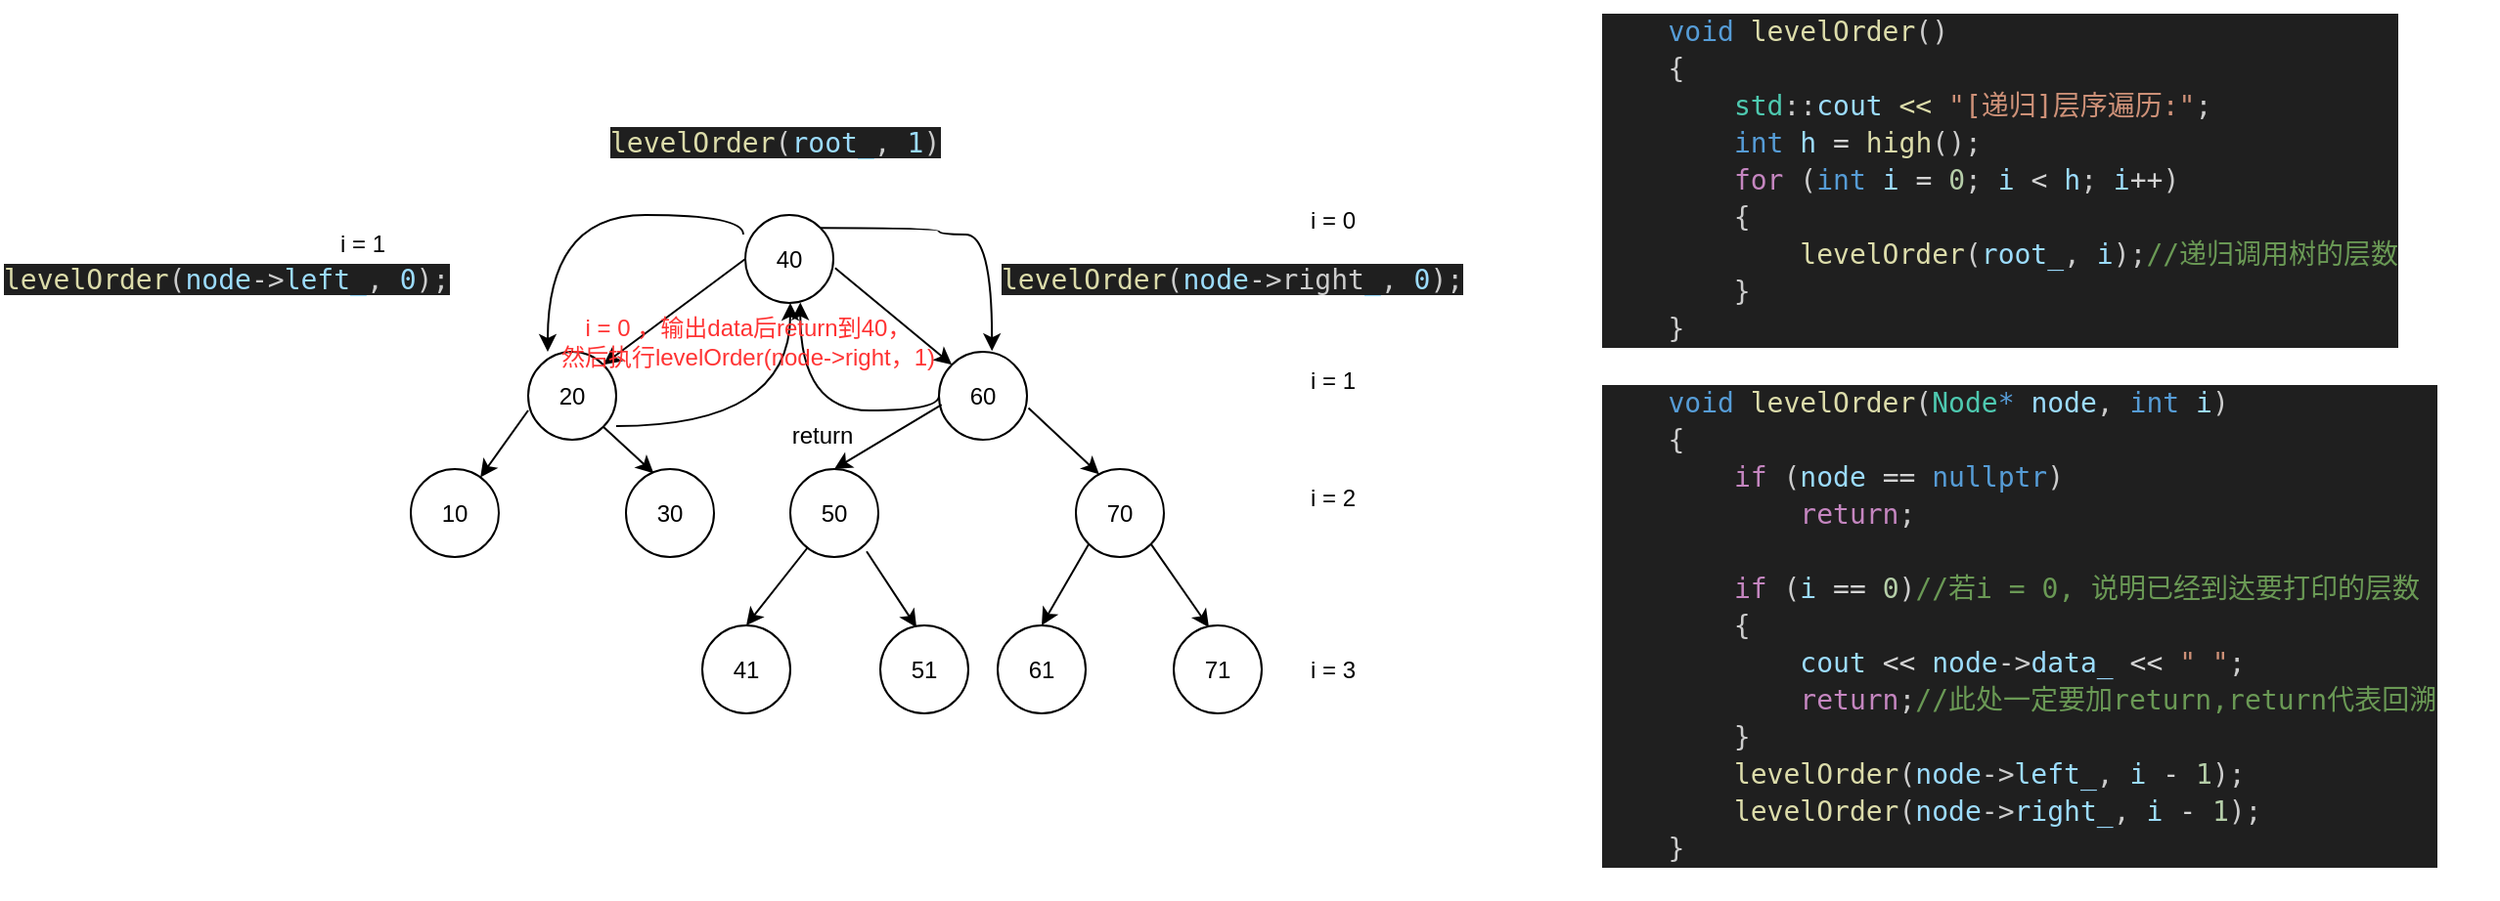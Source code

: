 <mxfile version="24.4.10" type="github">
  <diagram name="第 1 页" id="P5-lSONUULu1LoxW8iHf">
    <mxGraphModel dx="605" dy="458" grid="1" gridSize="10" guides="1" tooltips="1" connect="1" arrows="1" fold="1" page="1" pageScale="1" pageWidth="827" pageHeight="1169" math="0" shadow="0">
      <root>
        <mxCell id="0" />
        <mxCell id="1" parent="0" />
        <mxCell id="RpsYenx0_dI0s8Mq8G7Q-1" value="40" style="ellipse;whiteSpace=wrap;html=1;aspect=fixed;" vertex="1" parent="1">
          <mxGeometry x="391" y="500" width="45" height="45" as="geometry" />
        </mxCell>
        <mxCell id="RpsYenx0_dI0s8Mq8G7Q-2" value="20" style="ellipse;whiteSpace=wrap;html=1;aspect=fixed;" vertex="1" parent="1">
          <mxGeometry x="280" y="570" width="45" height="45" as="geometry" />
        </mxCell>
        <mxCell id="RpsYenx0_dI0s8Mq8G7Q-3" value="60" style="ellipse;whiteSpace=wrap;html=1;aspect=fixed;" vertex="1" parent="1">
          <mxGeometry x="490" y="570" width="45" height="45" as="geometry" />
        </mxCell>
        <mxCell id="RpsYenx0_dI0s8Mq8G7Q-4" value="10" style="ellipse;whiteSpace=wrap;html=1;aspect=fixed;" vertex="1" parent="1">
          <mxGeometry x="220" y="630" width="45" height="45" as="geometry" />
        </mxCell>
        <mxCell id="RpsYenx0_dI0s8Mq8G7Q-5" value="30" style="ellipse;whiteSpace=wrap;html=1;aspect=fixed;" vertex="1" parent="1">
          <mxGeometry x="330" y="630" width="45" height="45" as="geometry" />
        </mxCell>
        <mxCell id="RpsYenx0_dI0s8Mq8G7Q-6" value="50" style="ellipse;whiteSpace=wrap;html=1;aspect=fixed;" vertex="1" parent="1">
          <mxGeometry x="414" y="630" width="45" height="45" as="geometry" />
        </mxCell>
        <mxCell id="RpsYenx0_dI0s8Mq8G7Q-7" value="70" style="ellipse;whiteSpace=wrap;html=1;aspect=fixed;" vertex="1" parent="1">
          <mxGeometry x="560" y="630" width="45" height="45" as="geometry" />
        </mxCell>
        <mxCell id="RpsYenx0_dI0s8Mq8G7Q-8" value="41" style="ellipse;whiteSpace=wrap;html=1;aspect=fixed;" vertex="1" parent="1">
          <mxGeometry x="369" y="710" width="45" height="45" as="geometry" />
        </mxCell>
        <mxCell id="RpsYenx0_dI0s8Mq8G7Q-9" value="51" style="ellipse;whiteSpace=wrap;html=1;aspect=fixed;" vertex="1" parent="1">
          <mxGeometry x="460" y="710" width="45" height="45" as="geometry" />
        </mxCell>
        <mxCell id="RpsYenx0_dI0s8Mq8G7Q-10" value="61" style="ellipse;whiteSpace=wrap;html=1;aspect=fixed;" vertex="1" parent="1">
          <mxGeometry x="520" y="710" width="45" height="45" as="geometry" />
        </mxCell>
        <mxCell id="RpsYenx0_dI0s8Mq8G7Q-11" value="71" style="ellipse;whiteSpace=wrap;html=1;aspect=fixed;" vertex="1" parent="1">
          <mxGeometry x="610" y="710" width="45" height="45" as="geometry" />
        </mxCell>
        <mxCell id="RpsYenx0_dI0s8Mq8G7Q-13" value="" style="endArrow=classic;html=1;rounded=0;entryX=1;entryY=0;entryDx=0;entryDy=0;exitX=0;exitY=0.5;exitDx=0;exitDy=0;" edge="1" parent="1" source="RpsYenx0_dI0s8Mq8G7Q-1" target="RpsYenx0_dI0s8Mq8G7Q-2">
          <mxGeometry width="50" height="50" relative="1" as="geometry">
            <mxPoint x="390" y="530" as="sourcePoint" />
            <mxPoint x="340" y="510" as="targetPoint" />
          </mxGeometry>
        </mxCell>
        <mxCell id="RpsYenx0_dI0s8Mq8G7Q-16" value="" style="endArrow=classic;html=1;rounded=0;" edge="1" parent="1" target="RpsYenx0_dI0s8Mq8G7Q-4">
          <mxGeometry width="50" height="50" relative="1" as="geometry">
            <mxPoint x="280" y="600" as="sourcePoint" />
            <mxPoint x="208" y="647" as="targetPoint" />
          </mxGeometry>
        </mxCell>
        <mxCell id="RpsYenx0_dI0s8Mq8G7Q-17" value="" style="endArrow=classic;html=1;rounded=0;exitX=1;exitY=1;exitDx=0;exitDy=0;entryX=0.314;entryY=0.047;entryDx=0;entryDy=0;entryPerimeter=0;" edge="1" parent="1" source="RpsYenx0_dI0s8Mq8G7Q-2" target="RpsYenx0_dI0s8Mq8G7Q-5">
          <mxGeometry width="50" height="50" relative="1" as="geometry">
            <mxPoint x="290" y="610" as="sourcePoint" />
            <mxPoint x="266" y="644" as="targetPoint" />
          </mxGeometry>
        </mxCell>
        <mxCell id="RpsYenx0_dI0s8Mq8G7Q-18" value="" style="endArrow=classic;html=1;rounded=0;entryX=0;entryY=0;entryDx=0;entryDy=0;exitX=1.02;exitY=0.602;exitDx=0;exitDy=0;exitPerimeter=0;" edge="1" parent="1" source="RpsYenx0_dI0s8Mq8G7Q-1" target="RpsYenx0_dI0s8Mq8G7Q-3">
          <mxGeometry width="50" height="50" relative="1" as="geometry">
            <mxPoint x="400" y="540" as="sourcePoint" />
            <mxPoint x="328" y="587" as="targetPoint" />
          </mxGeometry>
        </mxCell>
        <mxCell id="RpsYenx0_dI0s8Mq8G7Q-19" value="" style="endArrow=classic;html=1;rounded=0;entryX=0.5;entryY=0;entryDx=0;entryDy=0;exitX=0.03;exitY=0.602;exitDx=0;exitDy=0;exitPerimeter=0;" edge="1" parent="1" source="RpsYenx0_dI0s8Mq8G7Q-3" target="RpsYenx0_dI0s8Mq8G7Q-6">
          <mxGeometry width="50" height="50" relative="1" as="geometry">
            <mxPoint x="447" y="537" as="sourcePoint" />
            <mxPoint x="506" y="583" as="targetPoint" />
          </mxGeometry>
        </mxCell>
        <mxCell id="RpsYenx0_dI0s8Mq8G7Q-20" value="" style="endArrow=classic;html=1;rounded=0;entryX=0.264;entryY=0.059;entryDx=0;entryDy=0;exitX=1.017;exitY=0.64;exitDx=0;exitDy=0;exitPerimeter=0;entryPerimeter=0;" edge="1" parent="1" source="RpsYenx0_dI0s8Mq8G7Q-3" target="RpsYenx0_dI0s8Mq8G7Q-7">
          <mxGeometry width="50" height="50" relative="1" as="geometry">
            <mxPoint x="501" y="607" as="sourcePoint" />
            <mxPoint x="447" y="640" as="targetPoint" />
          </mxGeometry>
        </mxCell>
        <mxCell id="RpsYenx0_dI0s8Mq8G7Q-21" value="" style="endArrow=classic;html=1;rounded=0;entryX=0.5;entryY=0;entryDx=0;entryDy=0;exitX=0.03;exitY=0.602;exitDx=0;exitDy=0;exitPerimeter=0;" edge="1" parent="1" target="RpsYenx0_dI0s8Mq8G7Q-8">
          <mxGeometry width="50" height="50" relative="1" as="geometry">
            <mxPoint x="423" y="670" as="sourcePoint" />
            <mxPoint x="369" y="703" as="targetPoint" />
          </mxGeometry>
        </mxCell>
        <mxCell id="RpsYenx0_dI0s8Mq8G7Q-22" value="" style="endArrow=classic;html=1;rounded=0;entryX=0.412;entryY=0.022;entryDx=0;entryDy=0;exitX=0.867;exitY=0.936;exitDx=0;exitDy=0;exitPerimeter=0;entryPerimeter=0;" edge="1" parent="1" source="RpsYenx0_dI0s8Mq8G7Q-6" target="RpsYenx0_dI0s8Mq8G7Q-9">
          <mxGeometry width="50" height="50" relative="1" as="geometry">
            <mxPoint x="433" y="680" as="sourcePoint" />
            <mxPoint x="402" y="720" as="targetPoint" />
          </mxGeometry>
        </mxCell>
        <mxCell id="RpsYenx0_dI0s8Mq8G7Q-23" value="" style="endArrow=classic;html=1;rounded=0;entryX=0.5;entryY=0;entryDx=0;entryDy=0;exitX=0;exitY=1;exitDx=0;exitDy=0;" edge="1" parent="1" source="RpsYenx0_dI0s8Mq8G7Q-7" target="RpsYenx0_dI0s8Mq8G7Q-10">
          <mxGeometry width="50" height="50" relative="1" as="geometry">
            <mxPoint x="560" y="660" as="sourcePoint" />
            <mxPoint x="529" y="700" as="targetPoint" />
          </mxGeometry>
        </mxCell>
        <mxCell id="RpsYenx0_dI0s8Mq8G7Q-24" value="" style="endArrow=classic;html=1;rounded=0;entryX=0.4;entryY=0.022;entryDx=0;entryDy=0;exitX=1;exitY=1;exitDx=0;exitDy=0;entryPerimeter=0;" edge="1" parent="1" source="RpsYenx0_dI0s8Mq8G7Q-7" target="RpsYenx0_dI0s8Mq8G7Q-11">
          <mxGeometry width="50" height="50" relative="1" as="geometry">
            <mxPoint x="577" y="678" as="sourcePoint" />
            <mxPoint x="553" y="720" as="targetPoint" />
          </mxGeometry>
        </mxCell>
        <mxCell id="RpsYenx0_dI0s8Mq8G7Q-27" value="" style="group" vertex="1" connectable="0" parent="1">
          <mxGeometry x="827" y="390" width="460" height="460" as="geometry" />
        </mxCell>
        <mxCell id="RpsYenx0_dI0s8Mq8G7Q-25" value="&lt;div style=&quot;color: #cccccc;background-color: #1f1f1f;font-family: &#39;JetBrains Mono&#39;, &#39;Droid Sans Mono&#39;, &#39;monospace&#39;, monospace;font-weight: normal;font-size: 14px;line-height: 19px;white-space: pre;&quot;&gt;&lt;div&gt;&lt;span style=&quot;color: #cccccc;&quot;&gt;    &lt;/span&gt;&lt;span style=&quot;color: #569cd6;&quot;&gt;void&lt;/span&gt;&lt;span style=&quot;color: #cccccc;&quot;&gt; &lt;/span&gt;&lt;span style=&quot;color: #dcdcaa;&quot;&gt;levelOrder&lt;/span&gt;&lt;span style=&quot;color: #cccccc;&quot;&gt;(&lt;/span&gt;&lt;span style=&quot;color: #4ec9b0;&quot;&gt;Node&lt;/span&gt;&lt;span style=&quot;color: #569cd6;&quot;&gt;*&lt;/span&gt;&lt;span style=&quot;color: #cccccc;&quot;&gt; &lt;/span&gt;&lt;span style=&quot;color: #9cdcfe;&quot;&gt;node&lt;/span&gt;&lt;span style=&quot;color: #cccccc;&quot;&gt;, &lt;/span&gt;&lt;span style=&quot;color: #569cd6;&quot;&gt;int&lt;/span&gt;&lt;span style=&quot;color: #cccccc;&quot;&gt; &lt;/span&gt;&lt;span style=&quot;color: #9cdcfe;&quot;&gt;i&lt;/span&gt;&lt;span style=&quot;color: #cccccc;&quot;&gt;)&lt;/span&gt;&lt;/div&gt;&lt;div&gt;&lt;span style=&quot;color: #cccccc;&quot;&gt;    {&lt;/span&gt;&lt;/div&gt;&lt;div&gt;&lt;span style=&quot;color: #cccccc;&quot;&gt;        &lt;/span&gt;&lt;span style=&quot;color: #c586c0;&quot;&gt;if&lt;/span&gt;&lt;span style=&quot;color: #cccccc;&quot;&gt; (&lt;/span&gt;&lt;span style=&quot;color: #9cdcfe;&quot;&gt;node&lt;/span&gt;&lt;span style=&quot;color: #cccccc;&quot;&gt; &lt;/span&gt;&lt;span style=&quot;color: #d4d4d4;&quot;&gt;==&lt;/span&gt;&lt;span style=&quot;color: #cccccc;&quot;&gt; &lt;/span&gt;&lt;span style=&quot;color: #569cd6;&quot;&gt;nullptr&lt;/span&gt;&lt;span style=&quot;color: #cccccc;&quot;&gt;)&lt;/span&gt;&lt;/div&gt;&lt;div&gt;&lt;span style=&quot;color: #cccccc;&quot;&gt;            &lt;/span&gt;&lt;span style=&quot;color: #c586c0;&quot;&gt;return&lt;/span&gt;&lt;span style=&quot;color: #cccccc;&quot;&gt;;&lt;/span&gt;&lt;/div&gt;&lt;br&gt;&lt;div&gt;&lt;span style=&quot;color: #cccccc;&quot;&gt;        &lt;/span&gt;&lt;span style=&quot;color: #c586c0;&quot;&gt;if&lt;/span&gt;&lt;span style=&quot;color: #cccccc;&quot;&gt; (&lt;/span&gt;&lt;span style=&quot;color: #9cdcfe;&quot;&gt;i&lt;/span&gt;&lt;span style=&quot;color: #cccccc;&quot;&gt; &lt;/span&gt;&lt;span style=&quot;color: #d4d4d4;&quot;&gt;==&lt;/span&gt;&lt;span style=&quot;color: #cccccc;&quot;&gt; &lt;/span&gt;&lt;span style=&quot;color: #b5cea8;&quot;&gt;0&lt;/span&gt;&lt;span style=&quot;color: #cccccc;&quot;&gt;)&lt;/span&gt;&lt;span style=&quot;color: #6a9955;&quot;&gt;//若i = 0, 说明已经到达要打印的层数&lt;/span&gt;&lt;/div&gt;&lt;div&gt;&lt;span style=&quot;color: #cccccc;&quot;&gt;        {&lt;/span&gt;&lt;/div&gt;&lt;div&gt;&lt;span style=&quot;color: #cccccc;&quot;&gt;            &lt;/span&gt;&lt;span style=&quot;color: #9cdcfe;&quot;&gt;cout&lt;/span&gt;&lt;span style=&quot;color: #cccccc;&quot;&gt; &lt;/span&gt;&lt;span style=&quot;color: #d4d4d4;&quot;&gt;&amp;lt;&amp;lt;&lt;/span&gt;&lt;span style=&quot;color: #cccccc;&quot;&gt; &lt;/span&gt;&lt;span style=&quot;color: #9cdcfe;&quot;&gt;node&lt;/span&gt;&lt;span style=&quot;color: #cccccc;&quot;&gt;-&amp;gt;&lt;/span&gt;&lt;span style=&quot;color: #9cdcfe;&quot;&gt;data_&lt;/span&gt;&lt;span style=&quot;color: #cccccc;&quot;&gt; &lt;/span&gt;&lt;span style=&quot;color: #d4d4d4;&quot;&gt;&amp;lt;&amp;lt;&lt;/span&gt;&lt;span style=&quot;color: #cccccc;&quot;&gt; &lt;/span&gt;&lt;span style=&quot;color: #ce9178;&quot;&gt;&quot; &quot;&lt;/span&gt;&lt;span style=&quot;color: #cccccc;&quot;&gt;;&lt;/span&gt;&lt;/div&gt;&lt;div&gt;&lt;span style=&quot;color: #cccccc;&quot;&gt;            &lt;/span&gt;&lt;span style=&quot;color: #c586c0;&quot;&gt;return&lt;/span&gt;&lt;span style=&quot;color: #cccccc;&quot;&gt;;&lt;/span&gt;&lt;span style=&quot;color: #6a9955;&quot;&gt;//此处一定要加return,return代表回溯&lt;/span&gt;&lt;/div&gt;&lt;div&gt;&lt;span style=&quot;color: #cccccc;&quot;&gt;        }&lt;/span&gt;&lt;/div&gt;&lt;div&gt;&lt;span style=&quot;color: #cccccc;&quot;&gt;        &lt;/span&gt;&lt;span style=&quot;color: #dcdcaa;&quot;&gt;levelOrder&lt;/span&gt;&lt;span style=&quot;color: #cccccc;&quot;&gt;(&lt;/span&gt;&lt;span style=&quot;color: #9cdcfe;&quot;&gt;node&lt;/span&gt;&lt;span style=&quot;color: #cccccc;&quot;&gt;-&amp;gt;&lt;/span&gt;&lt;span style=&quot;color: #9cdcfe;&quot;&gt;left_&lt;/span&gt;&lt;span style=&quot;color: #cccccc;&quot;&gt;, &lt;/span&gt;&lt;span style=&quot;color: #9cdcfe;&quot;&gt;i&lt;/span&gt;&lt;span style=&quot;color: #cccccc;&quot;&gt; &lt;/span&gt;&lt;span style=&quot;color: #d4d4d4;&quot;&gt;-&lt;/span&gt;&lt;span style=&quot;color: #cccccc;&quot;&gt; &lt;/span&gt;&lt;span style=&quot;color: #b5cea8;&quot;&gt;1&lt;/span&gt;&lt;span style=&quot;color: #cccccc;&quot;&gt;);&lt;/span&gt;&lt;/div&gt;&lt;div&gt;&lt;span style=&quot;color: #cccccc;&quot;&gt;        &lt;/span&gt;&lt;span style=&quot;color: #dcdcaa;&quot;&gt;levelOrder&lt;/span&gt;&lt;span style=&quot;color: #cccccc;&quot;&gt;(&lt;/span&gt;&lt;span style=&quot;color: #9cdcfe;&quot;&gt;node&lt;/span&gt;&lt;span style=&quot;color: #cccccc;&quot;&gt;-&amp;gt;&lt;/span&gt;&lt;span style=&quot;color: #9cdcfe;&quot;&gt;right_&lt;/span&gt;&lt;span style=&quot;color: #cccccc;&quot;&gt;, &lt;/span&gt;&lt;span style=&quot;color: #9cdcfe;&quot;&gt;i&lt;/span&gt;&lt;span style=&quot;color: #cccccc;&quot;&gt; &lt;/span&gt;&lt;span style=&quot;color: #d4d4d4;&quot;&gt;-&lt;/span&gt;&lt;span style=&quot;color: #cccccc;&quot;&gt; &lt;/span&gt;&lt;span style=&quot;color: #b5cea8;&quot;&gt;1&lt;/span&gt;&lt;span style=&quot;color: #cccccc;&quot;&gt;);&lt;/span&gt;&lt;/div&gt;&lt;div&gt;&lt;span style=&quot;color: #cccccc;&quot;&gt;    }&lt;/span&gt;&lt;/div&gt;&lt;/div&gt;" style="text;whiteSpace=wrap;html=1;" vertex="1" parent="RpsYenx0_dI0s8Mq8G7Q-27">
          <mxGeometry y="190" width="460" height="270" as="geometry" />
        </mxCell>
        <mxCell id="RpsYenx0_dI0s8Mq8G7Q-26" value="&lt;div style=&quot;color: #cccccc;background-color: #1f1f1f;font-family: &#39;JetBrains Mono&#39;, &#39;Droid Sans Mono&#39;, &#39;monospace&#39;, monospace;font-weight: normal;font-size: 14px;line-height: 19px;white-space: pre;&quot;&gt;&lt;div&gt;&lt;span style=&quot;color: #cccccc;&quot;&gt;    &lt;/span&gt;&lt;span style=&quot;color: #569cd6;&quot;&gt;void&lt;/span&gt;&lt;span style=&quot;color: #cccccc;&quot;&gt; &lt;/span&gt;&lt;span style=&quot;color: #dcdcaa;&quot;&gt;levelOrder&lt;/span&gt;&lt;span style=&quot;color: #cccccc;&quot;&gt;()&lt;/span&gt;&lt;/div&gt;&lt;div&gt;&lt;span style=&quot;color: #cccccc;&quot;&gt;    {&lt;/span&gt;&lt;/div&gt;&lt;div&gt;&lt;span style=&quot;color: #cccccc;&quot;&gt;        &lt;/span&gt;&lt;span style=&quot;color: #4ec9b0;&quot;&gt;std&lt;/span&gt;&lt;span style=&quot;color: #cccccc;&quot;&gt;::&lt;/span&gt;&lt;span style=&quot;color: #9cdcfe;&quot;&gt;cout&lt;/span&gt;&lt;span style=&quot;color: #cccccc;&quot;&gt; &lt;/span&gt;&lt;span style=&quot;color: #dcdcaa;&quot;&gt;&amp;lt;&amp;lt;&lt;/span&gt;&lt;span style=&quot;color: #cccccc;&quot;&gt; &lt;/span&gt;&lt;span style=&quot;color: #ce9178;&quot;&gt;&quot;[递归]层序遍历:&quot;&lt;/span&gt;&lt;span style=&quot;color: #cccccc;&quot;&gt;;&lt;/span&gt;&lt;/div&gt;&lt;div&gt;&lt;span style=&quot;color: #cccccc;&quot;&gt;        &lt;/span&gt;&lt;span style=&quot;color: #569cd6;&quot;&gt;int&lt;/span&gt;&lt;span style=&quot;color: #cccccc;&quot;&gt; &lt;/span&gt;&lt;span style=&quot;color: #9cdcfe;&quot;&gt;h&lt;/span&gt;&lt;span style=&quot;color: #cccccc;&quot;&gt; &lt;/span&gt;&lt;span style=&quot;color: #d4d4d4;&quot;&gt;=&lt;/span&gt;&lt;span style=&quot;color: #cccccc;&quot;&gt; &lt;/span&gt;&lt;span style=&quot;color: #dcdcaa;&quot;&gt;high&lt;/span&gt;&lt;span style=&quot;color: #cccccc;&quot;&gt;();&lt;/span&gt;&lt;/div&gt;&lt;div&gt;&lt;span style=&quot;color: #cccccc;&quot;&gt;        &lt;/span&gt;&lt;span style=&quot;color: #c586c0;&quot;&gt;for&lt;/span&gt;&lt;span style=&quot;color: #cccccc;&quot;&gt; (&lt;/span&gt;&lt;span style=&quot;color: #569cd6;&quot;&gt;int&lt;/span&gt;&lt;span style=&quot;color: #cccccc;&quot;&gt; &lt;/span&gt;&lt;span style=&quot;color: #9cdcfe;&quot;&gt;i&lt;/span&gt;&lt;span style=&quot;color: #cccccc;&quot;&gt; &lt;/span&gt;&lt;span style=&quot;color: #d4d4d4;&quot;&gt;=&lt;/span&gt;&lt;span style=&quot;color: #cccccc;&quot;&gt; &lt;/span&gt;&lt;span style=&quot;color: #b5cea8;&quot;&gt;0&lt;/span&gt;&lt;span style=&quot;color: #cccccc;&quot;&gt;; &lt;/span&gt;&lt;span style=&quot;color: #9cdcfe;&quot;&gt;i&lt;/span&gt;&lt;span style=&quot;color: #cccccc;&quot;&gt; &lt;/span&gt;&lt;span style=&quot;color: #d4d4d4;&quot;&gt;&amp;lt;&lt;/span&gt;&lt;span style=&quot;color: #cccccc;&quot;&gt; &lt;/span&gt;&lt;span style=&quot;color: #9cdcfe;&quot;&gt;h&lt;/span&gt;&lt;span style=&quot;color: #cccccc;&quot;&gt;; &lt;/span&gt;&lt;span style=&quot;color: #9cdcfe;&quot;&gt;i&lt;/span&gt;&lt;span style=&quot;color: #d4d4d4;&quot;&gt;++&lt;/span&gt;&lt;span style=&quot;color: #cccccc;&quot;&gt;)&lt;/span&gt;&lt;/div&gt;&lt;div&gt;&lt;span style=&quot;color: #cccccc;&quot;&gt;        {&lt;/span&gt;&lt;/div&gt;&lt;div&gt;&lt;span style=&quot;color: #cccccc;&quot;&gt;            &lt;/span&gt;&lt;span style=&quot;color: #dcdcaa;&quot;&gt;levelOrder&lt;/span&gt;&lt;span style=&quot;color: #cccccc;&quot;&gt;(&lt;/span&gt;&lt;span style=&quot;color: #9cdcfe;&quot;&gt;root_&lt;/span&gt;&lt;span style=&quot;color: #cccccc;&quot;&gt;, &lt;/span&gt;&lt;span style=&quot;color: #9cdcfe;&quot;&gt;i&lt;/span&gt;&lt;span style=&quot;color: #cccccc;&quot;&gt;);&lt;/span&gt;&lt;span style=&quot;color: #6a9955;&quot;&gt;//递归调用树的层数&lt;/span&gt;&lt;/div&gt;&lt;div&gt;&lt;span style=&quot;color: #cccccc;&quot;&gt;        }&lt;/span&gt;&lt;/div&gt;&lt;div&gt;    }&lt;br&gt;&lt;/div&gt;&lt;/div&gt;" style="text;whiteSpace=wrap;html=1;" vertex="1" parent="RpsYenx0_dI0s8Mq8G7Q-27">
          <mxGeometry width="440" height="170" as="geometry" />
        </mxCell>
        <mxCell id="RpsYenx0_dI0s8Mq8G7Q-28" value="i = 0" style="text;html=1;align=center;verticalAlign=middle;resizable=0;points=[];autosize=1;strokeColor=none;fillColor=none;" vertex="1" parent="1">
          <mxGeometry x="666" y="488" width="50" height="30" as="geometry" />
        </mxCell>
        <mxCell id="RpsYenx0_dI0s8Mq8G7Q-29" value="i = 1" style="text;html=1;align=center;verticalAlign=middle;resizable=0;points=[];autosize=1;strokeColor=none;fillColor=none;" vertex="1" parent="1">
          <mxGeometry x="666" y="570" width="50" height="30" as="geometry" />
        </mxCell>
        <mxCell id="RpsYenx0_dI0s8Mq8G7Q-30" value="i = 2" style="text;html=1;align=center;verticalAlign=middle;resizable=0;points=[];autosize=1;strokeColor=none;fillColor=none;" vertex="1" parent="1">
          <mxGeometry x="666" y="630" width="50" height="30" as="geometry" />
        </mxCell>
        <mxCell id="RpsYenx0_dI0s8Mq8G7Q-31" value="i = 3" style="text;html=1;align=center;verticalAlign=middle;resizable=0;points=[];autosize=1;strokeColor=none;fillColor=none;" vertex="1" parent="1">
          <mxGeometry x="666" y="717.5" width="50" height="30" as="geometry" />
        </mxCell>
        <mxCell id="RpsYenx0_dI0s8Mq8G7Q-32" value="" style="endArrow=classic;html=1;rounded=0;entryX=0.222;entryY=0;entryDx=0;entryDy=0;edgeStyle=orthogonalEdgeStyle;curved=1;entryPerimeter=0;" edge="1" parent="1" target="RpsYenx0_dI0s8Mq8G7Q-2">
          <mxGeometry width="50" height="50" relative="1" as="geometry">
            <mxPoint x="390" y="510" as="sourcePoint" />
            <mxPoint x="252" y="572" as="targetPoint" />
            <Array as="points">
              <mxPoint x="390" y="500" />
              <mxPoint x="290" y="500" />
            </Array>
          </mxGeometry>
        </mxCell>
        <mxCell id="RpsYenx0_dI0s8Mq8G7Q-33" value="i = 1" style="text;html=1;align=center;verticalAlign=middle;resizable=0;points=[];autosize=1;strokeColor=none;fillColor=none;" vertex="1" parent="1">
          <mxGeometry x="170" y="500" width="50" height="30" as="geometry" />
        </mxCell>
        <mxCell id="RpsYenx0_dI0s8Mq8G7Q-34" value="&lt;span style=&quot;forced-color-adjust: none; font-family: &amp;quot;JetBrains Mono&amp;quot;, &amp;quot;Droid Sans Mono&amp;quot;, &amp;quot;monospace&amp;quot;, monospace; font-size: 14px; font-style: normal; font-variant-ligatures: normal; font-variant-caps: normal; font-weight: 400; letter-spacing: normal; orphans: 2; text-align: left; text-indent: 0px; text-transform: none; widows: 2; word-spacing: 0px; -webkit-text-stroke-width: 0px; white-space: pre; background-color: rgb(31, 31, 31); text-decoration-thickness: initial; text-decoration-style: initial; text-decoration-color: initial; color: rgb(220, 220, 170);&quot;&gt;levelOrder&lt;/span&gt;&lt;span style=&quot;forced-color-adjust: none; color: rgb(204, 204, 204); font-family: &amp;quot;JetBrains Mono&amp;quot;, &amp;quot;Droid Sans Mono&amp;quot;, &amp;quot;monospace&amp;quot;, monospace; font-size: 14px; font-style: normal; font-variant-ligatures: normal; font-variant-caps: normal; font-weight: 400; letter-spacing: normal; orphans: 2; text-align: left; text-indent: 0px; text-transform: none; widows: 2; word-spacing: 0px; -webkit-text-stroke-width: 0px; white-space: pre; background-color: rgb(31, 31, 31); text-decoration-thickness: initial; text-decoration-style: initial; text-decoration-color: initial;&quot;&gt;(&lt;/span&gt;&lt;span style=&quot;forced-color-adjust: none; font-family: &amp;quot;JetBrains Mono&amp;quot;, &amp;quot;Droid Sans Mono&amp;quot;, &amp;quot;monospace&amp;quot;, monospace; font-size: 14px; font-style: normal; font-variant-ligatures: normal; font-variant-caps: normal; font-weight: 400; letter-spacing: normal; orphans: 2; text-align: left; text-indent: 0px; text-transform: none; widows: 2; word-spacing: 0px; -webkit-text-stroke-width: 0px; white-space: pre; background-color: rgb(31, 31, 31); text-decoration-thickness: initial; text-decoration-style: initial; text-decoration-color: initial; color: rgb(156, 220, 254);&quot;&gt;root_&lt;/span&gt;&lt;span style=&quot;forced-color-adjust: none; color: rgb(204, 204, 204); font-family: &amp;quot;JetBrains Mono&amp;quot;, &amp;quot;Droid Sans Mono&amp;quot;, &amp;quot;monospace&amp;quot;, monospace; font-size: 14px; font-style: normal; font-variant-ligatures: normal; font-variant-caps: normal; font-weight: 400; letter-spacing: normal; orphans: 2; text-align: left; text-indent: 0px; text-transform: none; widows: 2; word-spacing: 0px; -webkit-text-stroke-width: 0px; white-space: pre; background-color: rgb(31, 31, 31); text-decoration-thickness: initial; text-decoration-style: initial; text-decoration-color: initial;&quot;&gt;, &lt;/span&gt;&lt;span style=&quot;forced-color-adjust: none; font-family: &amp;quot;JetBrains Mono&amp;quot;, &amp;quot;Droid Sans Mono&amp;quot;, &amp;quot;monospace&amp;quot;, monospace; font-size: 14px; font-style: normal; font-variant-ligatures: normal; font-variant-caps: normal; font-weight: 400; letter-spacing: normal; orphans: 2; text-align: left; text-indent: 0px; text-transform: none; widows: 2; word-spacing: 0px; -webkit-text-stroke-width: 0px; white-space: pre; background-color: rgb(31, 31, 31); text-decoration-thickness: initial; text-decoration-style: initial; text-decoration-color: initial;&quot;&gt;&lt;font color=&quot;#9cdcfe&quot;&gt;1&lt;/font&gt;&lt;/span&gt;&lt;span style=&quot;forced-color-adjust: none; color: rgb(204, 204, 204); font-family: &amp;quot;JetBrains Mono&amp;quot;, &amp;quot;Droid Sans Mono&amp;quot;, &amp;quot;monospace&amp;quot;, monospace; font-size: 14px; font-style: normal; font-variant-ligatures: normal; font-variant-caps: normal; font-weight: 400; letter-spacing: normal; orphans: 2; text-align: left; text-indent: 0px; text-transform: none; widows: 2; word-spacing: 0px; -webkit-text-stroke-width: 0px; white-space: pre; background-color: rgb(31, 31, 31); text-decoration-thickness: initial; text-decoration-style: initial; text-decoration-color: initial;&quot;&gt;)&lt;/span&gt;" style="text;whiteSpace=wrap;html=1;" vertex="1" parent="1">
          <mxGeometry x="320" y="448" width="200" height="40" as="geometry" />
        </mxCell>
        <mxCell id="RpsYenx0_dI0s8Mq8G7Q-35" value="" style="endArrow=classic;html=1;rounded=0;edgeStyle=orthogonalEdgeStyle;curved=1;entryX=0.5;entryY=1;entryDx=0;entryDy=0;" edge="1" parent="1" target="RpsYenx0_dI0s8Mq8G7Q-1">
          <mxGeometry width="50" height="50" relative="1" as="geometry">
            <mxPoint x="324.99" y="608" as="sourcePoint" />
            <mxPoint x="435.996" y="510" as="targetPoint" />
            <Array as="points">
              <mxPoint x="414" y="608" />
              <mxPoint x="414" y="545" />
            </Array>
          </mxGeometry>
        </mxCell>
        <mxCell id="RpsYenx0_dI0s8Mq8G7Q-36" value="" style="endArrow=classic;html=1;rounded=0;entryX=0.602;entryY=-0.009;entryDx=0;entryDy=0;edgeStyle=orthogonalEdgeStyle;curved=1;entryPerimeter=0;exitX=1;exitY=0;exitDx=0;exitDy=0;" edge="1" parent="1" source="RpsYenx0_dI0s8Mq8G7Q-1" target="RpsYenx0_dI0s8Mq8G7Q-3">
          <mxGeometry width="50" height="50" relative="1" as="geometry">
            <mxPoint x="550.48" y="472" as="sourcePoint" />
            <mxPoint x="450.48" y="532" as="targetPoint" />
            <Array as="points">
              <mxPoint x="490" y="507" />
              <mxPoint x="490" y="510" />
              <mxPoint x="517" y="510" />
            </Array>
          </mxGeometry>
        </mxCell>
        <mxCell id="RpsYenx0_dI0s8Mq8G7Q-37" value="" style="endArrow=classic;html=1;rounded=0;edgeStyle=orthogonalEdgeStyle;curved=1;entryX=0.625;entryY=0.995;entryDx=0;entryDy=0;entryPerimeter=0;exitX=0;exitY=0.5;exitDx=0;exitDy=0;" edge="1" parent="1" source="RpsYenx0_dI0s8Mq8G7Q-3" target="RpsYenx0_dI0s8Mq8G7Q-1">
          <mxGeometry width="50" height="50" relative="1" as="geometry">
            <mxPoint x="375" y="593" as="sourcePoint" />
            <mxPoint x="464.01" y="530" as="targetPoint" />
            <Array as="points">
              <mxPoint x="490" y="600" />
              <mxPoint x="419" y="600" />
            </Array>
          </mxGeometry>
        </mxCell>
        <mxCell id="RpsYenx0_dI0s8Mq8G7Q-39" value="return" style="text;html=1;align=center;verticalAlign=middle;resizable=0;points=[];autosize=1;strokeColor=none;fillColor=none;" vertex="1" parent="1">
          <mxGeometry x="400" y="598" width="60" height="30" as="geometry" />
        </mxCell>
        <mxCell id="RpsYenx0_dI0s8Mq8G7Q-40" value="&lt;span style=&quot;forced-color-adjust: none; font-family: &amp;quot;JetBrains Mono&amp;quot;, &amp;quot;Droid Sans Mono&amp;quot;, &amp;quot;monospace&amp;quot;, monospace; font-size: 14px; font-style: normal; font-variant-ligatures: normal; font-variant-caps: normal; font-weight: 400; letter-spacing: normal; orphans: 2; text-align: left; text-indent: 0px; text-transform: none; widows: 2; word-spacing: 0px; -webkit-text-stroke-width: 0px; white-space: pre; background-color: rgb(31, 31, 31); text-decoration-thickness: initial; text-decoration-style: initial; text-decoration-color: initial; color: rgb(220, 220, 170);&quot;&gt;levelOrder&lt;/span&gt;&lt;span style=&quot;forced-color-adjust: none; color: rgb(204, 204, 204); font-family: &amp;quot;JetBrains Mono&amp;quot;, &amp;quot;Droid Sans Mono&amp;quot;, &amp;quot;monospace&amp;quot;, monospace; font-size: 14px; font-style: normal; font-variant-ligatures: normal; font-variant-caps: normal; font-weight: 400; letter-spacing: normal; orphans: 2; text-align: left; text-indent: 0px; text-transform: none; widows: 2; word-spacing: 0px; -webkit-text-stroke-width: 0px; white-space: pre; background-color: rgb(31, 31, 31); text-decoration-thickness: initial; text-decoration-style: initial; text-decoration-color: initial;&quot;&gt;(&lt;/span&gt;&lt;span style=&quot;forced-color-adjust: none; font-family: &amp;quot;JetBrains Mono&amp;quot;, &amp;quot;Droid Sans Mono&amp;quot;, &amp;quot;monospace&amp;quot;, monospace; font-size: 14px; font-style: normal; font-variant-ligatures: normal; font-variant-caps: normal; font-weight: 400; letter-spacing: normal; orphans: 2; text-align: left; text-indent: 0px; text-transform: none; widows: 2; word-spacing: 0px; -webkit-text-stroke-width: 0px; white-space: pre; background-color: rgb(31, 31, 31); text-decoration-thickness: initial; text-decoration-style: initial; text-decoration-color: initial; color: rgb(156, 220, 254);&quot;&gt;node&lt;/span&gt;&lt;span style=&quot;forced-color-adjust: none; color: rgb(204, 204, 204); font-family: &amp;quot;JetBrains Mono&amp;quot;, &amp;quot;Droid Sans Mono&amp;quot;, &amp;quot;monospace&amp;quot;, monospace; font-size: 14px; font-style: normal; font-variant-ligatures: normal; font-variant-caps: normal; font-weight: 400; letter-spacing: normal; orphans: 2; text-align: left; text-indent: 0px; text-transform: none; widows: 2; word-spacing: 0px; -webkit-text-stroke-width: 0px; white-space: pre; background-color: rgb(31, 31, 31); text-decoration-thickness: initial; text-decoration-style: initial; text-decoration-color: initial;&quot;&gt;-&amp;gt;&lt;/span&gt;&lt;span style=&quot;forced-color-adjust: none; font-family: &amp;quot;JetBrains Mono&amp;quot;, &amp;quot;Droid Sans Mono&amp;quot;, &amp;quot;monospace&amp;quot;, monospace; font-size: 14px; font-style: normal; font-variant-ligatures: normal; font-variant-caps: normal; font-weight: 400; letter-spacing: normal; orphans: 2; text-align: left; text-indent: 0px; text-transform: none; widows: 2; word-spacing: 0px; -webkit-text-stroke-width: 0px; white-space: pre; background-color: rgb(31, 31, 31); text-decoration-thickness: initial; text-decoration-style: initial; text-decoration-color: initial; color: rgb(156, 220, 254);&quot;&gt;left_&lt;/span&gt;&lt;span style=&quot;forced-color-adjust: none; color: rgb(204, 204, 204); font-family: &amp;quot;JetBrains Mono&amp;quot;, &amp;quot;Droid Sans Mono&amp;quot;, &amp;quot;monospace&amp;quot;, monospace; font-size: 14px; font-style: normal; font-variant-ligatures: normal; font-variant-caps: normal; font-weight: 400; letter-spacing: normal; orphans: 2; text-align: left; text-indent: 0px; text-transform: none; widows: 2; word-spacing: 0px; -webkit-text-stroke-width: 0px; white-space: pre; background-color: rgb(31, 31, 31); text-decoration-thickness: initial; text-decoration-style: initial; text-decoration-color: initial;&quot;&gt;, &lt;/span&gt;&lt;span style=&quot;forced-color-adjust: none; font-family: &amp;quot;JetBrains Mono&amp;quot;, &amp;quot;Droid Sans Mono&amp;quot;, &amp;quot;monospace&amp;quot;, monospace; font-size: 14px; font-style: normal; font-variant-ligatures: normal; font-variant-caps: normal; font-weight: 400; letter-spacing: normal; orphans: 2; text-align: left; text-indent: 0px; text-transform: none; widows: 2; word-spacing: 0px; -webkit-text-stroke-width: 0px; white-space: pre; background-color: rgb(31, 31, 31); text-decoration-thickness: initial; text-decoration-style: initial; text-decoration-color: initial;&quot;&gt;&lt;font color=&quot;#9cdcfe&quot;&gt;0&lt;/font&gt;&lt;/span&gt;&lt;span style=&quot;forced-color-adjust: none; color: rgb(204, 204, 204); font-family: &amp;quot;JetBrains Mono&amp;quot;, &amp;quot;Droid Sans Mono&amp;quot;, &amp;quot;monospace&amp;quot;, monospace; font-size: 14px; font-style: normal; font-variant-ligatures: normal; font-variant-caps: normal; font-weight: 400; letter-spacing: normal; orphans: 2; text-align: left; text-indent: 0px; text-transform: none; widows: 2; word-spacing: 0px; -webkit-text-stroke-width: 0px; white-space: pre; background-color: rgb(31, 31, 31); text-decoration-thickness: initial; text-decoration-style: initial; text-decoration-color: initial;&quot;&gt;);&lt;/span&gt;" style="text;whiteSpace=wrap;html=1;" vertex="1" parent="1">
          <mxGeometry x="10" y="518" width="290" height="40" as="geometry" />
        </mxCell>
        <mxCell id="RpsYenx0_dI0s8Mq8G7Q-41" value="&lt;span style=&quot;forced-color-adjust: none; font-family: &amp;quot;JetBrains Mono&amp;quot;, &amp;quot;Droid Sans Mono&amp;quot;, &amp;quot;monospace&amp;quot;, monospace; font-size: 14px; font-style: normal; font-variant-ligatures: normal; font-variant-caps: normal; font-weight: 400; letter-spacing: normal; orphans: 2; text-align: left; text-indent: 0px; text-transform: none; widows: 2; word-spacing: 0px; -webkit-text-stroke-width: 0px; white-space: pre; background-color: rgb(31, 31, 31); text-decoration-thickness: initial; text-decoration-style: initial; text-decoration-color: initial; color: rgb(220, 220, 170);&quot;&gt;levelOrder&lt;/span&gt;&lt;span style=&quot;forced-color-adjust: none; color: rgb(204, 204, 204); font-family: &amp;quot;JetBrains Mono&amp;quot;, &amp;quot;Droid Sans Mono&amp;quot;, &amp;quot;monospace&amp;quot;, monospace; font-size: 14px; font-style: normal; font-variant-ligatures: normal; font-variant-caps: normal; font-weight: 400; letter-spacing: normal; orphans: 2; text-align: left; text-indent: 0px; text-transform: none; widows: 2; word-spacing: 0px; -webkit-text-stroke-width: 0px; white-space: pre; background-color: rgb(31, 31, 31); text-decoration-thickness: initial; text-decoration-style: initial; text-decoration-color: initial;&quot;&gt;(&lt;/span&gt;&lt;span style=&quot;forced-color-adjust: none; font-family: &amp;quot;JetBrains Mono&amp;quot;, &amp;quot;Droid Sans Mono&amp;quot;, &amp;quot;monospace&amp;quot;, monospace; font-size: 14px; font-style: normal; font-variant-ligatures: normal; font-variant-caps: normal; font-weight: 400; letter-spacing: normal; orphans: 2; text-align: left; text-indent: 0px; text-transform: none; widows: 2; word-spacing: 0px; -webkit-text-stroke-width: 0px; white-space: pre; background-color: rgb(31, 31, 31); text-decoration-thickness: initial; text-decoration-style: initial; text-decoration-color: initial; color: rgb(156, 220, 254);&quot;&gt;node&lt;/span&gt;&lt;span style=&quot;forced-color-adjust: none; color: rgb(204, 204, 204); font-family: &amp;quot;JetBrains Mono&amp;quot;, &amp;quot;Droid Sans Mono&amp;quot;, &amp;quot;monospace&amp;quot;, monospace; font-size: 14px; font-style: normal; font-variant-ligatures: normal; font-variant-caps: normal; font-weight: 400; letter-spacing: normal; orphans: 2; text-align: left; text-indent: 0px; text-transform: none; widows: 2; word-spacing: 0px; -webkit-text-stroke-width: 0px; white-space: pre; background-color: rgb(31, 31, 31); text-decoration-thickness: initial; text-decoration-style: initial; text-decoration-color: initial;&quot;&gt;-&amp;gt;right&lt;/span&gt;&lt;span style=&quot;forced-color-adjust: none; font-family: &amp;quot;JetBrains Mono&amp;quot;, &amp;quot;Droid Sans Mono&amp;quot;, &amp;quot;monospace&amp;quot;, monospace; font-size: 14px; font-style: normal; font-variant-ligatures: normal; font-variant-caps: normal; font-weight: 400; letter-spacing: normal; orphans: 2; text-align: left; text-indent: 0px; text-transform: none; widows: 2; word-spacing: 0px; -webkit-text-stroke-width: 0px; white-space: pre; background-color: rgb(31, 31, 31); text-decoration-thickness: initial; text-decoration-style: initial; text-decoration-color: initial; color: rgb(156, 220, 254);&quot;&gt;_&lt;/span&gt;&lt;span style=&quot;forced-color-adjust: none; color: rgb(204, 204, 204); font-family: &amp;quot;JetBrains Mono&amp;quot;, &amp;quot;Droid Sans Mono&amp;quot;, &amp;quot;monospace&amp;quot;, monospace; font-size: 14px; font-style: normal; font-variant-ligatures: normal; font-variant-caps: normal; font-weight: 400; letter-spacing: normal; orphans: 2; text-align: left; text-indent: 0px; text-transform: none; widows: 2; word-spacing: 0px; -webkit-text-stroke-width: 0px; white-space: pre; background-color: rgb(31, 31, 31); text-decoration-thickness: initial; text-decoration-style: initial; text-decoration-color: initial;&quot;&gt;, &lt;/span&gt;&lt;span style=&quot;forced-color-adjust: none; font-family: &amp;quot;JetBrains Mono&amp;quot;, &amp;quot;Droid Sans Mono&amp;quot;, &amp;quot;monospace&amp;quot;, monospace; font-size: 14px; font-style: normal; font-variant-ligatures: normal; font-variant-caps: normal; font-weight: 400; letter-spacing: normal; orphans: 2; text-align: left; text-indent: 0px; text-transform: none; widows: 2; word-spacing: 0px; -webkit-text-stroke-width: 0px; white-space: pre; background-color: rgb(31, 31, 31); text-decoration-thickness: initial; text-decoration-style: initial; text-decoration-color: initial;&quot;&gt;&lt;font color=&quot;#9cdcfe&quot;&gt;0&lt;/font&gt;&lt;/span&gt;&lt;span style=&quot;forced-color-adjust: none; color: rgb(204, 204, 204); font-family: &amp;quot;JetBrains Mono&amp;quot;, &amp;quot;Droid Sans Mono&amp;quot;, &amp;quot;monospace&amp;quot;, monospace; font-size: 14px; font-style: normal; font-variant-ligatures: normal; font-variant-caps: normal; font-weight: 400; letter-spacing: normal; orphans: 2; text-align: left; text-indent: 0px; text-transform: none; widows: 2; word-spacing: 0px; -webkit-text-stroke-width: 0px; white-space: pre; background-color: rgb(31, 31, 31); text-decoration-thickness: initial; text-decoration-style: initial; text-decoration-color: initial;&quot;&gt;);&lt;/span&gt;" style="text;whiteSpace=wrap;html=1;" vertex="1" parent="1">
          <mxGeometry x="520" y="518" width="290" height="40" as="geometry" />
        </mxCell>
        <mxCell id="RpsYenx0_dI0s8Mq8G7Q-42" value="&lt;font color=&quot;#ff3333&quot;&gt;i = 0 ，输出data后return到40，&lt;/font&gt;&lt;div&gt;&lt;font color=&quot;#ff3333&quot;&gt;然后执行levelOrder(node-&amp;gt;right，1)&lt;/font&gt;&lt;/div&gt;" style="text;html=1;align=center;verticalAlign=middle;resizable=0;points=[];autosize=1;strokeColor=none;fillColor=none;" vertex="1" parent="1">
          <mxGeometry x="281.5" y="545" width="220" height="40" as="geometry" />
        </mxCell>
      </root>
    </mxGraphModel>
  </diagram>
</mxfile>
